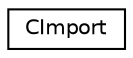 digraph "Graphical Class Hierarchy"
{
 // LATEX_PDF_SIZE
  edge [fontname="Helvetica",fontsize="10",labelfontname="Helvetica",labelfontsize="10"];
  node [fontname="Helvetica",fontsize="10",shape=record];
  rankdir="LR";
  Node0 [label="CImport",height=0.2,width=0.4,color="black", fillcolor="white", style="filled",URL="$classCImport.html",tooltip="Class that handles Importing files."];
}
